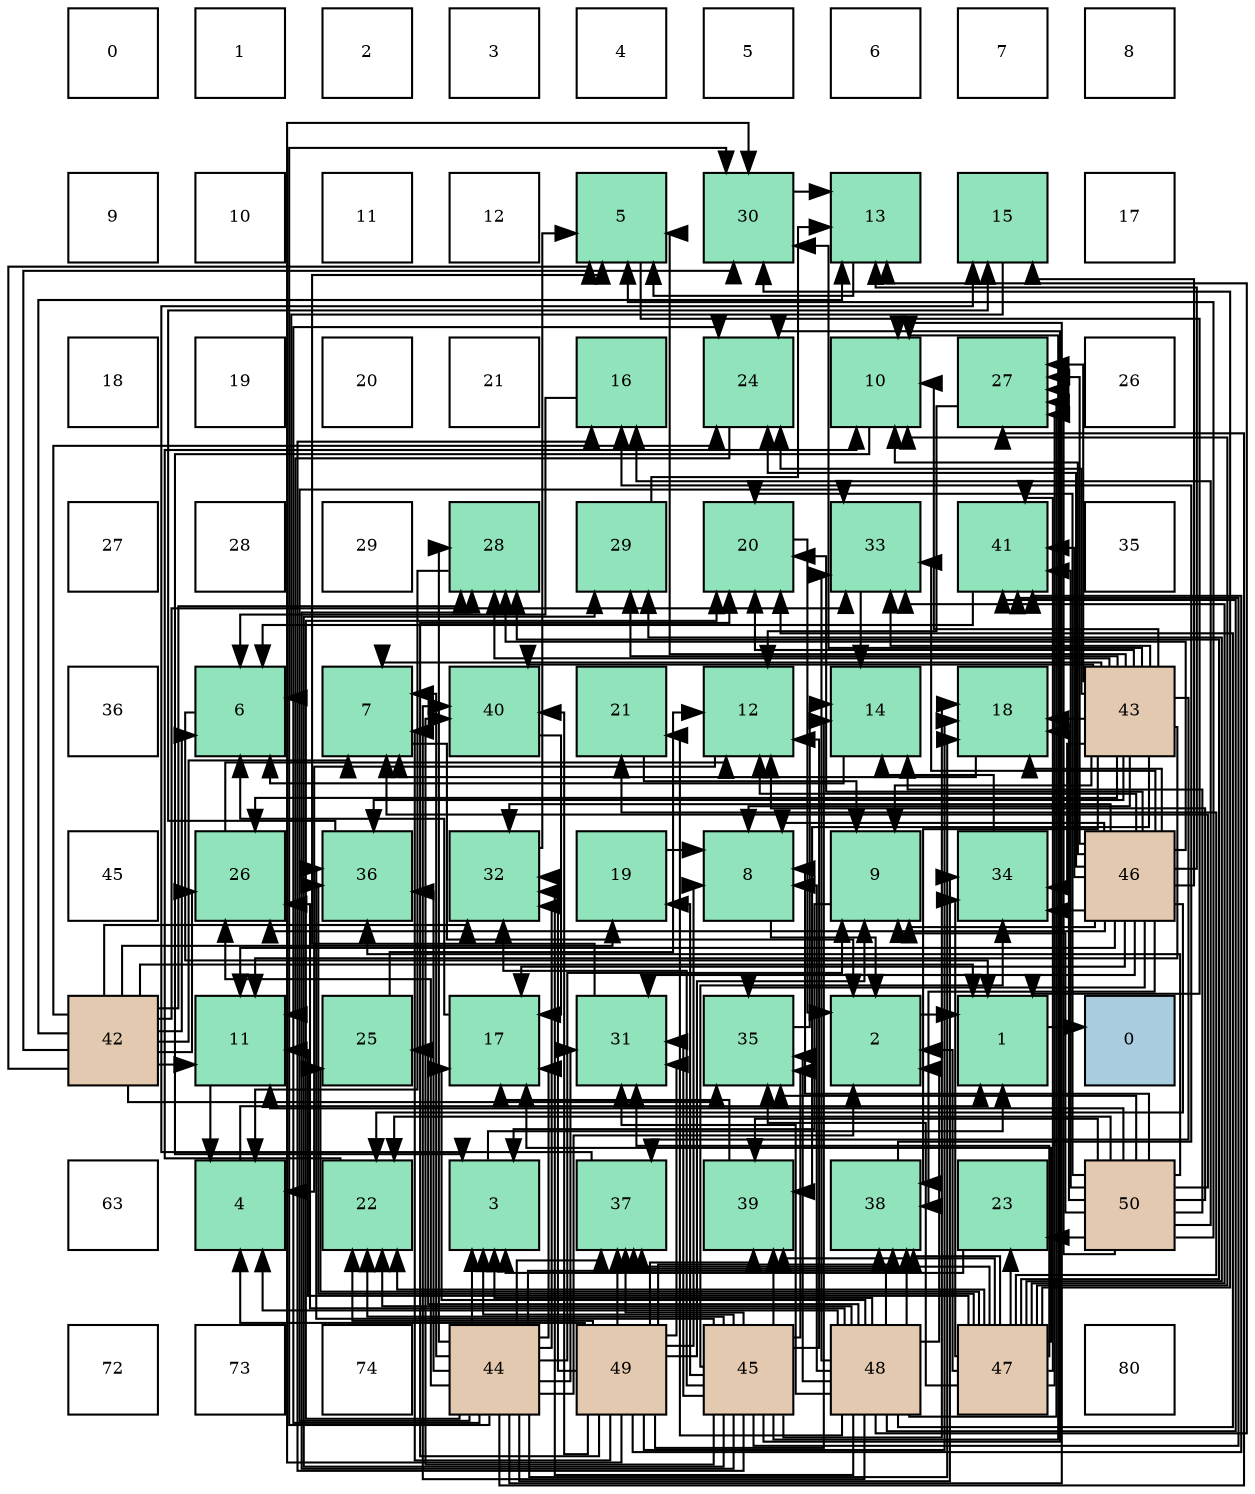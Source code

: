 digraph layout{
 rankdir=TB;
 splines=ortho;
 node [style=filled shape=square fixedsize=true width=0.6];
0[label="0", fontsize=8, fillcolor="#ffffff"];
1[label="1", fontsize=8, fillcolor="#ffffff"];
2[label="2", fontsize=8, fillcolor="#ffffff"];
3[label="3", fontsize=8, fillcolor="#ffffff"];
4[label="4", fontsize=8, fillcolor="#ffffff"];
5[label="5", fontsize=8, fillcolor="#ffffff"];
6[label="6", fontsize=8, fillcolor="#ffffff"];
7[label="7", fontsize=8, fillcolor="#ffffff"];
8[label="8", fontsize=8, fillcolor="#ffffff"];
9[label="9", fontsize=8, fillcolor="#ffffff"];
10[label="10", fontsize=8, fillcolor="#ffffff"];
11[label="11", fontsize=8, fillcolor="#ffffff"];
12[label="12", fontsize=8, fillcolor="#ffffff"];
13[label="5", fontsize=8, fillcolor="#91e3bb"];
14[label="30", fontsize=8, fillcolor="#91e3bb"];
15[label="13", fontsize=8, fillcolor="#91e3bb"];
16[label="15", fontsize=8, fillcolor="#91e3bb"];
17[label="17", fontsize=8, fillcolor="#ffffff"];
18[label="18", fontsize=8, fillcolor="#ffffff"];
19[label="19", fontsize=8, fillcolor="#ffffff"];
20[label="20", fontsize=8, fillcolor="#ffffff"];
21[label="21", fontsize=8, fillcolor="#ffffff"];
22[label="16", fontsize=8, fillcolor="#91e3bb"];
23[label="24", fontsize=8, fillcolor="#91e3bb"];
24[label="10", fontsize=8, fillcolor="#91e3bb"];
25[label="27", fontsize=8, fillcolor="#91e3bb"];
26[label="26", fontsize=8, fillcolor="#ffffff"];
27[label="27", fontsize=8, fillcolor="#ffffff"];
28[label="28", fontsize=8, fillcolor="#ffffff"];
29[label="29", fontsize=8, fillcolor="#ffffff"];
30[label="28", fontsize=8, fillcolor="#91e3bb"];
31[label="29", fontsize=8, fillcolor="#91e3bb"];
32[label="20", fontsize=8, fillcolor="#91e3bb"];
33[label="33", fontsize=8, fillcolor="#91e3bb"];
34[label="41", fontsize=8, fillcolor="#91e3bb"];
35[label="35", fontsize=8, fillcolor="#ffffff"];
36[label="36", fontsize=8, fillcolor="#ffffff"];
37[label="6", fontsize=8, fillcolor="#91e3bb"];
38[label="7", fontsize=8, fillcolor="#91e3bb"];
39[label="40", fontsize=8, fillcolor="#91e3bb"];
40[label="21", fontsize=8, fillcolor="#91e3bb"];
41[label="12", fontsize=8, fillcolor="#91e3bb"];
42[label="14", fontsize=8, fillcolor="#91e3bb"];
43[label="18", fontsize=8, fillcolor="#91e3bb"];
44[label="43", fontsize=8, fillcolor="#e3c9af"];
45[label="45", fontsize=8, fillcolor="#ffffff"];
46[label="26", fontsize=8, fillcolor="#91e3bb"];
47[label="36", fontsize=8, fillcolor="#91e3bb"];
48[label="32", fontsize=8, fillcolor="#91e3bb"];
49[label="19", fontsize=8, fillcolor="#91e3bb"];
50[label="8", fontsize=8, fillcolor="#91e3bb"];
51[label="9", fontsize=8, fillcolor="#91e3bb"];
52[label="34", fontsize=8, fillcolor="#91e3bb"];
53[label="46", fontsize=8, fillcolor="#e3c9af"];
54[label="42", fontsize=8, fillcolor="#e3c9af"];
55[label="11", fontsize=8, fillcolor="#91e3bb"];
56[label="25", fontsize=8, fillcolor="#91e3bb"];
57[label="17", fontsize=8, fillcolor="#91e3bb"];
58[label="31", fontsize=8, fillcolor="#91e3bb"];
59[label="35", fontsize=8, fillcolor="#91e3bb"];
60[label="2", fontsize=8, fillcolor="#91e3bb"];
61[label="1", fontsize=8, fillcolor="#91e3bb"];
62[label="0", fontsize=8, fillcolor="#a9ccde"];
63[label="63", fontsize=8, fillcolor="#ffffff"];
64[label="4", fontsize=8, fillcolor="#91e3bb"];
65[label="22", fontsize=8, fillcolor="#91e3bb"];
66[label="3", fontsize=8, fillcolor="#91e3bb"];
67[label="37", fontsize=8, fillcolor="#91e3bb"];
68[label="39", fontsize=8, fillcolor="#91e3bb"];
69[label="38", fontsize=8, fillcolor="#91e3bb"];
70[label="23", fontsize=8, fillcolor="#91e3bb"];
71[label="50", fontsize=8, fillcolor="#e3c9af"];
72[label="72", fontsize=8, fillcolor="#ffffff"];
73[label="73", fontsize=8, fillcolor="#ffffff"];
74[label="74", fontsize=8, fillcolor="#ffffff"];
75[label="44", fontsize=8, fillcolor="#e3c9af"];
76[label="49", fontsize=8, fillcolor="#e3c9af"];
77[label="45", fontsize=8, fillcolor="#e3c9af"];
78[label="48", fontsize=8, fillcolor="#e3c9af"];
79[label="47", fontsize=8, fillcolor="#e3c9af"];
80[label="80", fontsize=8, fillcolor="#ffffff"];
edge [constraint=false, style=vis];61 -> 62;
60 -> 61;
66 -> 61;
64 -> 61;
13 -> 61;
37 -> 61;
38 -> 60;
50 -> 60;
51 -> 66;
24 -> 66;
55 -> 64;
41 -> 64;
15 -> 13;
42 -> 37;
16 -> 37;
22 -> 37;
57 -> 37;
43 -> 38;
49 -> 50;
32 -> 60;
40 -> 51;
65 -> 24;
70 -> 66;
23 -> 55;
56 -> 41;
46 -> 41;
25 -> 41;
30 -> 64;
31 -> 15;
14 -> 15;
58 -> 13;
48 -> 13;
33 -> 42;
52 -> 42;
59 -> 42;
47 -> 16;
67 -> 16;
69 -> 22;
68 -> 57;
39 -> 57;
34 -> 37;
54 -> 61;
54 -> 13;
54 -> 37;
54 -> 38;
54 -> 55;
54 -> 15;
54 -> 49;
54 -> 23;
54 -> 46;
54 -> 30;
54 -> 14;
54 -> 48;
54 -> 33;
54 -> 59;
44 -> 13;
44 -> 38;
44 -> 50;
44 -> 51;
44 -> 24;
44 -> 55;
44 -> 43;
44 -> 32;
44 -> 23;
44 -> 46;
44 -> 25;
44 -> 30;
44 -> 31;
44 -> 14;
44 -> 33;
44 -> 52;
44 -> 47;
44 -> 67;
44 -> 69;
44 -> 68;
44 -> 39;
75 -> 60;
75 -> 66;
75 -> 38;
75 -> 51;
75 -> 24;
75 -> 57;
75 -> 43;
75 -> 32;
75 -> 23;
75 -> 46;
75 -> 25;
75 -> 30;
75 -> 14;
75 -> 58;
75 -> 48;
75 -> 33;
75 -> 52;
75 -> 47;
75 -> 67;
75 -> 69;
77 -> 66;
77 -> 24;
77 -> 41;
77 -> 22;
77 -> 43;
77 -> 49;
77 -> 65;
77 -> 23;
77 -> 30;
77 -> 31;
77 -> 58;
77 -> 48;
77 -> 52;
77 -> 59;
77 -> 47;
77 -> 67;
77 -> 68;
77 -> 39;
77 -> 34;
53 -> 50;
53 -> 51;
53 -> 24;
53 -> 55;
53 -> 41;
53 -> 15;
53 -> 16;
53 -> 57;
53 -> 43;
53 -> 32;
53 -> 65;
53 -> 23;
53 -> 46;
53 -> 25;
53 -> 30;
53 -> 58;
53 -> 48;
53 -> 33;
53 -> 52;
53 -> 59;
53 -> 69;
53 -> 34;
79 -> 60;
79 -> 24;
79 -> 55;
79 -> 57;
79 -> 40;
79 -> 65;
79 -> 70;
79 -> 56;
79 -> 25;
79 -> 30;
79 -> 31;
79 -> 14;
79 -> 58;
79 -> 33;
79 -> 52;
79 -> 59;
79 -> 47;
79 -> 67;
79 -> 69;
79 -> 68;
79 -> 34;
78 -> 60;
78 -> 66;
78 -> 64;
78 -> 50;
78 -> 15;
78 -> 57;
78 -> 32;
78 -> 40;
78 -> 65;
78 -> 56;
78 -> 46;
78 -> 25;
78 -> 58;
78 -> 48;
78 -> 33;
78 -> 59;
78 -> 67;
78 -> 69;
78 -> 39;
78 -> 34;
76 -> 64;
76 -> 38;
76 -> 50;
76 -> 51;
76 -> 42;
76 -> 43;
76 -> 32;
76 -> 65;
76 -> 14;
76 -> 58;
76 -> 48;
76 -> 67;
76 -> 69;
76 -> 68;
76 -> 39;
76 -> 34;
71 -> 13;
71 -> 38;
71 -> 50;
71 -> 51;
71 -> 55;
71 -> 41;
71 -> 42;
71 -> 22;
71 -> 43;
71 -> 32;
71 -> 65;
71 -> 70;
71 -> 25;
71 -> 59;
71 -> 47;
71 -> 68;
71 -> 34;
edge [constraint=true, style=invis];
0 -> 9 -> 18 -> 27 -> 36 -> 45 -> 54 -> 63 -> 72;
1 -> 10 -> 19 -> 28 -> 37 -> 46 -> 55 -> 64 -> 73;
2 -> 11 -> 20 -> 29 -> 38 -> 47 -> 56 -> 65 -> 74;
3 -> 12 -> 21 -> 30 -> 39 -> 48 -> 57 -> 66 -> 75;
4 -> 13 -> 22 -> 31 -> 40 -> 49 -> 58 -> 67 -> 76;
5 -> 14 -> 23 -> 32 -> 41 -> 50 -> 59 -> 68 -> 77;
6 -> 15 -> 24 -> 33 -> 42 -> 51 -> 60 -> 69 -> 78;
7 -> 16 -> 25 -> 34 -> 43 -> 52 -> 61 -> 70 -> 79;
8 -> 17 -> 26 -> 35 -> 44 -> 53 -> 62 -> 71 -> 80;
rank = same {0 -> 1 -> 2 -> 3 -> 4 -> 5 -> 6 -> 7 -> 8};
rank = same {9 -> 10 -> 11 -> 12 -> 13 -> 14 -> 15 -> 16 -> 17};
rank = same {18 -> 19 -> 20 -> 21 -> 22 -> 23 -> 24 -> 25 -> 26};
rank = same {27 -> 28 -> 29 -> 30 -> 31 -> 32 -> 33 -> 34 -> 35};
rank = same {36 -> 37 -> 38 -> 39 -> 40 -> 41 -> 42 -> 43 -> 44};
rank = same {45 -> 46 -> 47 -> 48 -> 49 -> 50 -> 51 -> 52 -> 53};
rank = same {54 -> 55 -> 56 -> 57 -> 58 -> 59 -> 60 -> 61 -> 62};
rank = same {63 -> 64 -> 65 -> 66 -> 67 -> 68 -> 69 -> 70 -> 71};
rank = same {72 -> 73 -> 74 -> 75 -> 76 -> 77 -> 78 -> 79 -> 80};
}